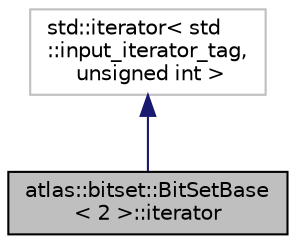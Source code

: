 digraph "atlas::bitset::BitSetBase&lt; 2 &gt;::iterator"
{
  edge [fontname="Helvetica",fontsize="10",labelfontname="Helvetica",labelfontsize="10"];
  node [fontname="Helvetica",fontsize="10",shape=record];
  Node1 [label="atlas::bitset::BitSetBase\l\< 2 \>::iterator",height=0.2,width=0.4,color="black", fillcolor="grey75", style="filled", fontcolor="black"];
  Node2 -> Node1 [dir="back",color="midnightblue",fontsize="10",style="solid",fontname="Helvetica"];
  Node2 [label="std::iterator\< std\l::input_iterator_tag,\l unsigned int \>",height=0.2,width=0.4,color="grey75", fillcolor="white", style="filled"];
}
